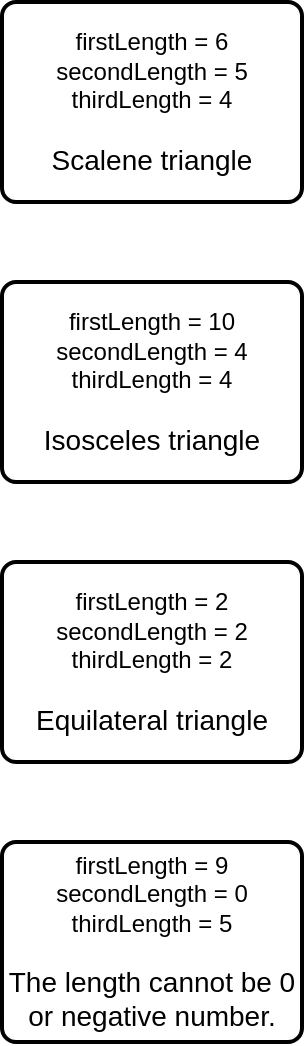<mxfile>
    <diagram id="hDhtELiIXBLO5FWRyx2O" name="Page-1">
        <mxGraphModel dx="2553" dy="1110" grid="1" gridSize="10" guides="1" tooltips="1" connect="1" arrows="1" fold="1" page="1" pageScale="1" pageWidth="850" pageHeight="1100" math="0" shadow="0">
            <root>
                <mxCell id="0"/>
                <mxCell id="1" parent="0"/>
                <mxCell id="2" value="&lt;font color=&quot;#000000&quot;&gt;firstLength = 2&lt;br&gt;secondLength = 2&lt;br&gt;thirdLength = 2&lt;br&gt;&lt;br&gt;&lt;span style=&quot;font-family: &amp;#34;helvetica&amp;#34; , &amp;#34;arial&amp;#34; , sans-serif ; font-size: 14px&quot;&gt;Equilateral triangle&lt;/span&gt;&lt;/font&gt;" style="rounded=1;whiteSpace=wrap;html=1;absoluteArcSize=1;arcSize=14;strokeWidth=2;" vertex="1" parent="1">
                    <mxGeometry x="339" y="520" width="150" height="100" as="geometry"/>
                </mxCell>
                <mxCell id="3" value="&lt;font color=&quot;#000000&quot;&gt;firstLength = 10&lt;br&gt;secondLength = 4&lt;br&gt;thirdLength = 4&lt;br&gt;&lt;br&gt;&lt;span style=&quot;font-family: &amp;#34;helvetica&amp;#34; , &amp;#34;arial&amp;#34; , sans-serif ; font-size: 14px&quot;&gt;Isosceles triangle&lt;/span&gt;&lt;/font&gt;" style="rounded=1;whiteSpace=wrap;html=1;absoluteArcSize=1;arcSize=14;strokeWidth=2;" vertex="1" parent="1">
                    <mxGeometry x="339" y="380" width="150" height="100" as="geometry"/>
                </mxCell>
                <mxCell id="4" value="&lt;font color=&quot;#000000&quot;&gt;firstLength = 6&lt;br&gt;secondLength = 5&lt;br&gt;thirdLength = 4&lt;br&gt;&lt;br&gt;&lt;span style=&quot;font-family: &amp;#34;helvetica&amp;#34; , &amp;#34;arial&amp;#34; , sans-serif ; font-size: 14px&quot;&gt;Scalene triangle&lt;/span&gt;&lt;/font&gt;" style="rounded=1;whiteSpace=wrap;html=1;absoluteArcSize=1;arcSize=14;strokeWidth=2;" vertex="1" parent="1">
                    <mxGeometry x="339" y="240" width="150" height="100" as="geometry"/>
                </mxCell>
                <mxCell id="8" value="&lt;font color=&quot;#000000&quot;&gt;firstLength = 9&lt;br&gt;secondLength = 0&lt;br&gt;thirdLength = 5&lt;br&gt;&lt;br&gt;&lt;span style=&quot;font-family: &amp;#34;helvetica&amp;#34; , &amp;#34;arial&amp;#34; , sans-serif ; font-size: 14px&quot;&gt;The length cannot be 0 or negative number.&lt;/span&gt;&lt;/font&gt;" style="rounded=1;whiteSpace=wrap;html=1;absoluteArcSize=1;arcSize=14;strokeWidth=2;" vertex="1" parent="1">
                    <mxGeometry x="339" y="660" width="150" height="100" as="geometry"/>
                </mxCell>
            </root>
        </mxGraphModel>
    </diagram>
</mxfile>